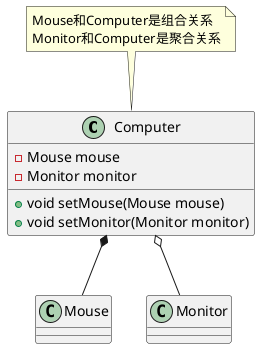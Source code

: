 @startuml

class Computer {
    - Mouse mouse
    - Monitor monitor

    + void setMouse(Mouse mouse)
    + void setMonitor(Monitor monitor)
}

note top: Mouse和Computer是组合关系\nMonitor和Computer是聚合关系

class Mouse
class Monitor

Computer *-- Mouse
Computer o-- Monitor

@enduml